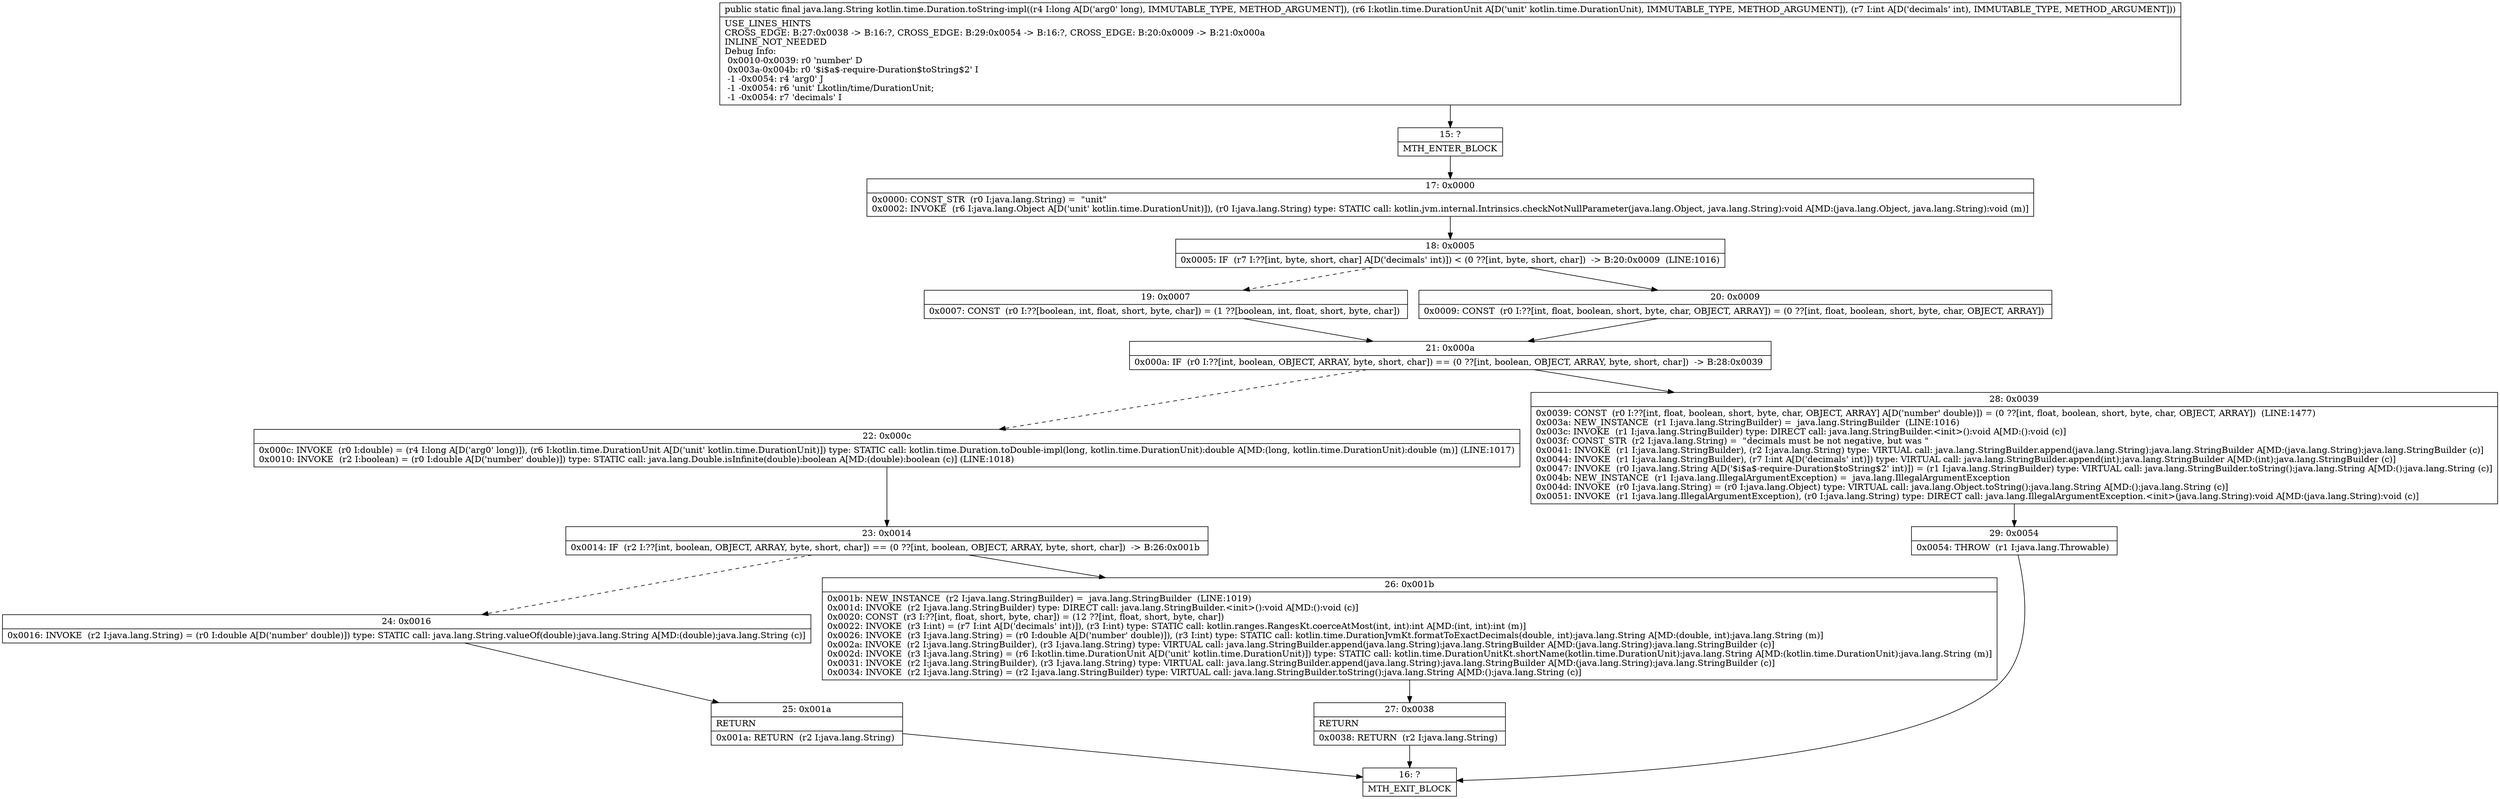 digraph "CFG forkotlin.time.Duration.toString\-impl(JLkotlin\/time\/DurationUnit;I)Ljava\/lang\/String;" {
Node_15 [shape=record,label="{15\:\ ?|MTH_ENTER_BLOCK\l}"];
Node_17 [shape=record,label="{17\:\ 0x0000|0x0000: CONST_STR  (r0 I:java.lang.String) =  \"unit\" \l0x0002: INVOKE  (r6 I:java.lang.Object A[D('unit' kotlin.time.DurationUnit)]), (r0 I:java.lang.String) type: STATIC call: kotlin.jvm.internal.Intrinsics.checkNotNullParameter(java.lang.Object, java.lang.String):void A[MD:(java.lang.Object, java.lang.String):void (m)]\l}"];
Node_18 [shape=record,label="{18\:\ 0x0005|0x0005: IF  (r7 I:??[int, byte, short, char] A[D('decimals' int)]) \< (0 ??[int, byte, short, char])  \-\> B:20:0x0009  (LINE:1016)\l}"];
Node_19 [shape=record,label="{19\:\ 0x0007|0x0007: CONST  (r0 I:??[boolean, int, float, short, byte, char]) = (1 ??[boolean, int, float, short, byte, char]) \l}"];
Node_21 [shape=record,label="{21\:\ 0x000a|0x000a: IF  (r0 I:??[int, boolean, OBJECT, ARRAY, byte, short, char]) == (0 ??[int, boolean, OBJECT, ARRAY, byte, short, char])  \-\> B:28:0x0039 \l}"];
Node_22 [shape=record,label="{22\:\ 0x000c|0x000c: INVOKE  (r0 I:double) = (r4 I:long A[D('arg0' long)]), (r6 I:kotlin.time.DurationUnit A[D('unit' kotlin.time.DurationUnit)]) type: STATIC call: kotlin.time.Duration.toDouble\-impl(long, kotlin.time.DurationUnit):double A[MD:(long, kotlin.time.DurationUnit):double (m)] (LINE:1017)\l0x0010: INVOKE  (r2 I:boolean) = (r0 I:double A[D('number' double)]) type: STATIC call: java.lang.Double.isInfinite(double):boolean A[MD:(double):boolean (c)] (LINE:1018)\l}"];
Node_23 [shape=record,label="{23\:\ 0x0014|0x0014: IF  (r2 I:??[int, boolean, OBJECT, ARRAY, byte, short, char]) == (0 ??[int, boolean, OBJECT, ARRAY, byte, short, char])  \-\> B:26:0x001b \l}"];
Node_24 [shape=record,label="{24\:\ 0x0016|0x0016: INVOKE  (r2 I:java.lang.String) = (r0 I:double A[D('number' double)]) type: STATIC call: java.lang.String.valueOf(double):java.lang.String A[MD:(double):java.lang.String (c)]\l}"];
Node_25 [shape=record,label="{25\:\ 0x001a|RETURN\l|0x001a: RETURN  (r2 I:java.lang.String) \l}"];
Node_16 [shape=record,label="{16\:\ ?|MTH_EXIT_BLOCK\l}"];
Node_26 [shape=record,label="{26\:\ 0x001b|0x001b: NEW_INSTANCE  (r2 I:java.lang.StringBuilder) =  java.lang.StringBuilder  (LINE:1019)\l0x001d: INVOKE  (r2 I:java.lang.StringBuilder) type: DIRECT call: java.lang.StringBuilder.\<init\>():void A[MD:():void (c)]\l0x0020: CONST  (r3 I:??[int, float, short, byte, char]) = (12 ??[int, float, short, byte, char]) \l0x0022: INVOKE  (r3 I:int) = (r7 I:int A[D('decimals' int)]), (r3 I:int) type: STATIC call: kotlin.ranges.RangesKt.coerceAtMost(int, int):int A[MD:(int, int):int (m)]\l0x0026: INVOKE  (r3 I:java.lang.String) = (r0 I:double A[D('number' double)]), (r3 I:int) type: STATIC call: kotlin.time.DurationJvmKt.formatToExactDecimals(double, int):java.lang.String A[MD:(double, int):java.lang.String (m)]\l0x002a: INVOKE  (r2 I:java.lang.StringBuilder), (r3 I:java.lang.String) type: VIRTUAL call: java.lang.StringBuilder.append(java.lang.String):java.lang.StringBuilder A[MD:(java.lang.String):java.lang.StringBuilder (c)]\l0x002d: INVOKE  (r3 I:java.lang.String) = (r6 I:kotlin.time.DurationUnit A[D('unit' kotlin.time.DurationUnit)]) type: STATIC call: kotlin.time.DurationUnitKt.shortName(kotlin.time.DurationUnit):java.lang.String A[MD:(kotlin.time.DurationUnit):java.lang.String (m)]\l0x0031: INVOKE  (r2 I:java.lang.StringBuilder), (r3 I:java.lang.String) type: VIRTUAL call: java.lang.StringBuilder.append(java.lang.String):java.lang.StringBuilder A[MD:(java.lang.String):java.lang.StringBuilder (c)]\l0x0034: INVOKE  (r2 I:java.lang.String) = (r2 I:java.lang.StringBuilder) type: VIRTUAL call: java.lang.StringBuilder.toString():java.lang.String A[MD:():java.lang.String (c)]\l}"];
Node_27 [shape=record,label="{27\:\ 0x0038|RETURN\l|0x0038: RETURN  (r2 I:java.lang.String) \l}"];
Node_28 [shape=record,label="{28\:\ 0x0039|0x0039: CONST  (r0 I:??[int, float, boolean, short, byte, char, OBJECT, ARRAY] A[D('number' double)]) = (0 ??[int, float, boolean, short, byte, char, OBJECT, ARRAY])  (LINE:1477)\l0x003a: NEW_INSTANCE  (r1 I:java.lang.StringBuilder) =  java.lang.StringBuilder  (LINE:1016)\l0x003c: INVOKE  (r1 I:java.lang.StringBuilder) type: DIRECT call: java.lang.StringBuilder.\<init\>():void A[MD:():void (c)]\l0x003f: CONST_STR  (r2 I:java.lang.String) =  \"decimals must be not negative, but was \" \l0x0041: INVOKE  (r1 I:java.lang.StringBuilder), (r2 I:java.lang.String) type: VIRTUAL call: java.lang.StringBuilder.append(java.lang.String):java.lang.StringBuilder A[MD:(java.lang.String):java.lang.StringBuilder (c)]\l0x0044: INVOKE  (r1 I:java.lang.StringBuilder), (r7 I:int A[D('decimals' int)]) type: VIRTUAL call: java.lang.StringBuilder.append(int):java.lang.StringBuilder A[MD:(int):java.lang.StringBuilder (c)]\l0x0047: INVOKE  (r0 I:java.lang.String A[D('$i$a$\-require\-Duration$toString$2' int)]) = (r1 I:java.lang.StringBuilder) type: VIRTUAL call: java.lang.StringBuilder.toString():java.lang.String A[MD:():java.lang.String (c)]\l0x004b: NEW_INSTANCE  (r1 I:java.lang.IllegalArgumentException) =  java.lang.IllegalArgumentException \l0x004d: INVOKE  (r0 I:java.lang.String) = (r0 I:java.lang.Object) type: VIRTUAL call: java.lang.Object.toString():java.lang.String A[MD:():java.lang.String (c)]\l0x0051: INVOKE  (r1 I:java.lang.IllegalArgumentException), (r0 I:java.lang.String) type: DIRECT call: java.lang.IllegalArgumentException.\<init\>(java.lang.String):void A[MD:(java.lang.String):void (c)]\l}"];
Node_29 [shape=record,label="{29\:\ 0x0054|0x0054: THROW  (r1 I:java.lang.Throwable) \l}"];
Node_20 [shape=record,label="{20\:\ 0x0009|0x0009: CONST  (r0 I:??[int, float, boolean, short, byte, char, OBJECT, ARRAY]) = (0 ??[int, float, boolean, short, byte, char, OBJECT, ARRAY]) \l}"];
MethodNode[shape=record,label="{public static final java.lang.String kotlin.time.Duration.toString\-impl((r4 I:long A[D('arg0' long), IMMUTABLE_TYPE, METHOD_ARGUMENT]), (r6 I:kotlin.time.DurationUnit A[D('unit' kotlin.time.DurationUnit), IMMUTABLE_TYPE, METHOD_ARGUMENT]), (r7 I:int A[D('decimals' int), IMMUTABLE_TYPE, METHOD_ARGUMENT]))  | USE_LINES_HINTS\lCROSS_EDGE: B:27:0x0038 \-\> B:16:?, CROSS_EDGE: B:29:0x0054 \-\> B:16:?, CROSS_EDGE: B:20:0x0009 \-\> B:21:0x000a\lINLINE_NOT_NEEDED\lDebug Info:\l  0x0010\-0x0039: r0 'number' D\l  0x003a\-0x004b: r0 '$i$a$\-require\-Duration$toString$2' I\l  \-1 \-0x0054: r4 'arg0' J\l  \-1 \-0x0054: r6 'unit' Lkotlin\/time\/DurationUnit;\l  \-1 \-0x0054: r7 'decimals' I\l}"];
MethodNode -> Node_15;Node_15 -> Node_17;
Node_17 -> Node_18;
Node_18 -> Node_19[style=dashed];
Node_18 -> Node_20;
Node_19 -> Node_21;
Node_21 -> Node_22[style=dashed];
Node_21 -> Node_28;
Node_22 -> Node_23;
Node_23 -> Node_24[style=dashed];
Node_23 -> Node_26;
Node_24 -> Node_25;
Node_25 -> Node_16;
Node_26 -> Node_27;
Node_27 -> Node_16;
Node_28 -> Node_29;
Node_29 -> Node_16;
Node_20 -> Node_21;
}

